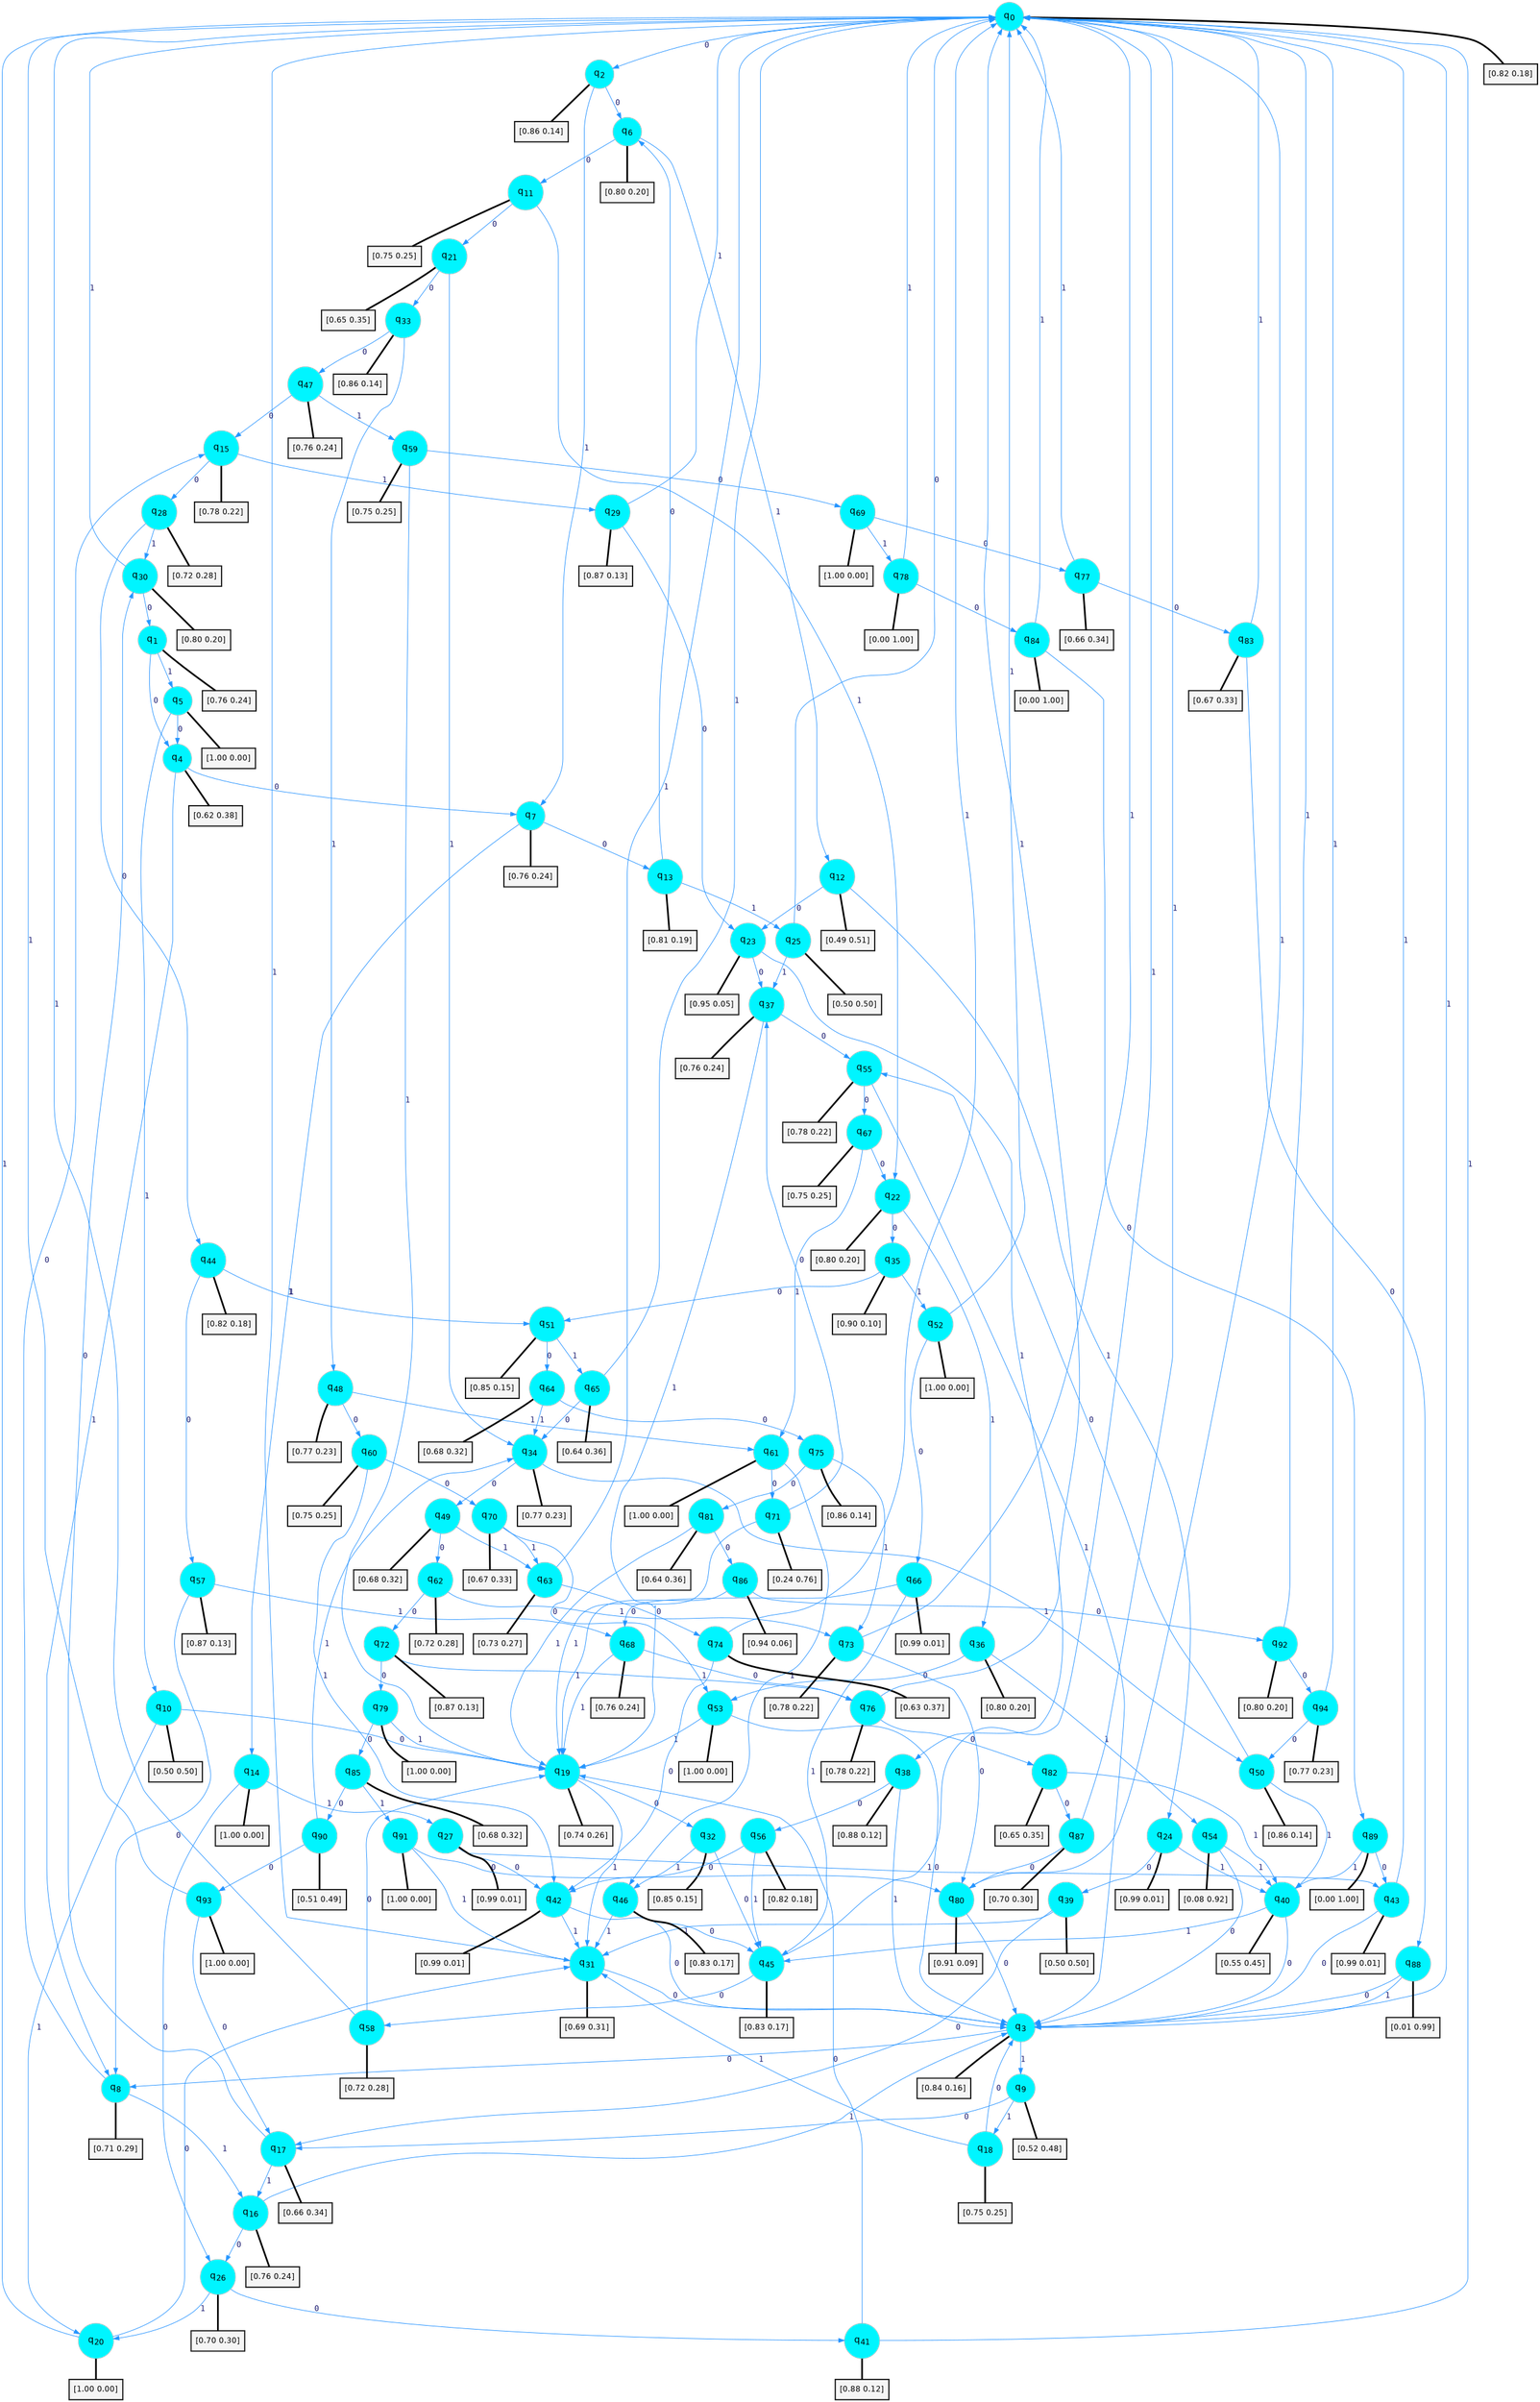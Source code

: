 digraph G {
graph [
bgcolor=transparent, dpi=300, rankdir=TD, size="40,25"];
node [
color=gray, fillcolor=turquoise1, fontcolor=black, fontname=Helvetica, fontsize=16, fontweight=bold, shape=circle, style=filled];
edge [
arrowsize=1, color=dodgerblue1, fontcolor=midnightblue, fontname=courier, fontweight=bold, penwidth=1, style=solid, weight=20];
0[label=<q<SUB>0</SUB>>];
1[label=<q<SUB>1</SUB>>];
2[label=<q<SUB>2</SUB>>];
3[label=<q<SUB>3</SUB>>];
4[label=<q<SUB>4</SUB>>];
5[label=<q<SUB>5</SUB>>];
6[label=<q<SUB>6</SUB>>];
7[label=<q<SUB>7</SUB>>];
8[label=<q<SUB>8</SUB>>];
9[label=<q<SUB>9</SUB>>];
10[label=<q<SUB>10</SUB>>];
11[label=<q<SUB>11</SUB>>];
12[label=<q<SUB>12</SUB>>];
13[label=<q<SUB>13</SUB>>];
14[label=<q<SUB>14</SUB>>];
15[label=<q<SUB>15</SUB>>];
16[label=<q<SUB>16</SUB>>];
17[label=<q<SUB>17</SUB>>];
18[label=<q<SUB>18</SUB>>];
19[label=<q<SUB>19</SUB>>];
20[label=<q<SUB>20</SUB>>];
21[label=<q<SUB>21</SUB>>];
22[label=<q<SUB>22</SUB>>];
23[label=<q<SUB>23</SUB>>];
24[label=<q<SUB>24</SUB>>];
25[label=<q<SUB>25</SUB>>];
26[label=<q<SUB>26</SUB>>];
27[label=<q<SUB>27</SUB>>];
28[label=<q<SUB>28</SUB>>];
29[label=<q<SUB>29</SUB>>];
30[label=<q<SUB>30</SUB>>];
31[label=<q<SUB>31</SUB>>];
32[label=<q<SUB>32</SUB>>];
33[label=<q<SUB>33</SUB>>];
34[label=<q<SUB>34</SUB>>];
35[label=<q<SUB>35</SUB>>];
36[label=<q<SUB>36</SUB>>];
37[label=<q<SUB>37</SUB>>];
38[label=<q<SUB>38</SUB>>];
39[label=<q<SUB>39</SUB>>];
40[label=<q<SUB>40</SUB>>];
41[label=<q<SUB>41</SUB>>];
42[label=<q<SUB>42</SUB>>];
43[label=<q<SUB>43</SUB>>];
44[label=<q<SUB>44</SUB>>];
45[label=<q<SUB>45</SUB>>];
46[label=<q<SUB>46</SUB>>];
47[label=<q<SUB>47</SUB>>];
48[label=<q<SUB>48</SUB>>];
49[label=<q<SUB>49</SUB>>];
50[label=<q<SUB>50</SUB>>];
51[label=<q<SUB>51</SUB>>];
52[label=<q<SUB>52</SUB>>];
53[label=<q<SUB>53</SUB>>];
54[label=<q<SUB>54</SUB>>];
55[label=<q<SUB>55</SUB>>];
56[label=<q<SUB>56</SUB>>];
57[label=<q<SUB>57</SUB>>];
58[label=<q<SUB>58</SUB>>];
59[label=<q<SUB>59</SUB>>];
60[label=<q<SUB>60</SUB>>];
61[label=<q<SUB>61</SUB>>];
62[label=<q<SUB>62</SUB>>];
63[label=<q<SUB>63</SUB>>];
64[label=<q<SUB>64</SUB>>];
65[label=<q<SUB>65</SUB>>];
66[label=<q<SUB>66</SUB>>];
67[label=<q<SUB>67</SUB>>];
68[label=<q<SUB>68</SUB>>];
69[label=<q<SUB>69</SUB>>];
70[label=<q<SUB>70</SUB>>];
71[label=<q<SUB>71</SUB>>];
72[label=<q<SUB>72</SUB>>];
73[label=<q<SUB>73</SUB>>];
74[label=<q<SUB>74</SUB>>];
75[label=<q<SUB>75</SUB>>];
76[label=<q<SUB>76</SUB>>];
77[label=<q<SUB>77</SUB>>];
78[label=<q<SUB>78</SUB>>];
79[label=<q<SUB>79</SUB>>];
80[label=<q<SUB>80</SUB>>];
81[label=<q<SUB>81</SUB>>];
82[label=<q<SUB>82</SUB>>];
83[label=<q<SUB>83</SUB>>];
84[label=<q<SUB>84</SUB>>];
85[label=<q<SUB>85</SUB>>];
86[label=<q<SUB>86</SUB>>];
87[label=<q<SUB>87</SUB>>];
88[label=<q<SUB>88</SUB>>];
89[label=<q<SUB>89</SUB>>];
90[label=<q<SUB>90</SUB>>];
91[label=<q<SUB>91</SUB>>];
92[label=<q<SUB>92</SUB>>];
93[label=<q<SUB>93</SUB>>];
94[label=<q<SUB>94</SUB>>];
95[label="[0.82 0.18]", shape=box,fontcolor=black, fontname=Helvetica, fontsize=14, penwidth=2, fillcolor=whitesmoke,color=black];
96[label="[0.76 0.24]", shape=box,fontcolor=black, fontname=Helvetica, fontsize=14, penwidth=2, fillcolor=whitesmoke,color=black];
97[label="[0.86 0.14]", shape=box,fontcolor=black, fontname=Helvetica, fontsize=14, penwidth=2, fillcolor=whitesmoke,color=black];
98[label="[0.84 0.16]", shape=box,fontcolor=black, fontname=Helvetica, fontsize=14, penwidth=2, fillcolor=whitesmoke,color=black];
99[label="[0.62 0.38]", shape=box,fontcolor=black, fontname=Helvetica, fontsize=14, penwidth=2, fillcolor=whitesmoke,color=black];
100[label="[1.00 0.00]", shape=box,fontcolor=black, fontname=Helvetica, fontsize=14, penwidth=2, fillcolor=whitesmoke,color=black];
101[label="[0.80 0.20]", shape=box,fontcolor=black, fontname=Helvetica, fontsize=14, penwidth=2, fillcolor=whitesmoke,color=black];
102[label="[0.76 0.24]", shape=box,fontcolor=black, fontname=Helvetica, fontsize=14, penwidth=2, fillcolor=whitesmoke,color=black];
103[label="[0.71 0.29]", shape=box,fontcolor=black, fontname=Helvetica, fontsize=14, penwidth=2, fillcolor=whitesmoke,color=black];
104[label="[0.52 0.48]", shape=box,fontcolor=black, fontname=Helvetica, fontsize=14, penwidth=2, fillcolor=whitesmoke,color=black];
105[label="[0.50 0.50]", shape=box,fontcolor=black, fontname=Helvetica, fontsize=14, penwidth=2, fillcolor=whitesmoke,color=black];
106[label="[0.75 0.25]", shape=box,fontcolor=black, fontname=Helvetica, fontsize=14, penwidth=2, fillcolor=whitesmoke,color=black];
107[label="[0.49 0.51]", shape=box,fontcolor=black, fontname=Helvetica, fontsize=14, penwidth=2, fillcolor=whitesmoke,color=black];
108[label="[0.81 0.19]", shape=box,fontcolor=black, fontname=Helvetica, fontsize=14, penwidth=2, fillcolor=whitesmoke,color=black];
109[label="[1.00 0.00]", shape=box,fontcolor=black, fontname=Helvetica, fontsize=14, penwidth=2, fillcolor=whitesmoke,color=black];
110[label="[0.78 0.22]", shape=box,fontcolor=black, fontname=Helvetica, fontsize=14, penwidth=2, fillcolor=whitesmoke,color=black];
111[label="[0.76 0.24]", shape=box,fontcolor=black, fontname=Helvetica, fontsize=14, penwidth=2, fillcolor=whitesmoke,color=black];
112[label="[0.66 0.34]", shape=box,fontcolor=black, fontname=Helvetica, fontsize=14, penwidth=2, fillcolor=whitesmoke,color=black];
113[label="[0.75 0.25]", shape=box,fontcolor=black, fontname=Helvetica, fontsize=14, penwidth=2, fillcolor=whitesmoke,color=black];
114[label="[0.74 0.26]", shape=box,fontcolor=black, fontname=Helvetica, fontsize=14, penwidth=2, fillcolor=whitesmoke,color=black];
115[label="[1.00 0.00]", shape=box,fontcolor=black, fontname=Helvetica, fontsize=14, penwidth=2, fillcolor=whitesmoke,color=black];
116[label="[0.65 0.35]", shape=box,fontcolor=black, fontname=Helvetica, fontsize=14, penwidth=2, fillcolor=whitesmoke,color=black];
117[label="[0.80 0.20]", shape=box,fontcolor=black, fontname=Helvetica, fontsize=14, penwidth=2, fillcolor=whitesmoke,color=black];
118[label="[0.95 0.05]", shape=box,fontcolor=black, fontname=Helvetica, fontsize=14, penwidth=2, fillcolor=whitesmoke,color=black];
119[label="[0.99 0.01]", shape=box,fontcolor=black, fontname=Helvetica, fontsize=14, penwidth=2, fillcolor=whitesmoke,color=black];
120[label="[0.50 0.50]", shape=box,fontcolor=black, fontname=Helvetica, fontsize=14, penwidth=2, fillcolor=whitesmoke,color=black];
121[label="[0.70 0.30]", shape=box,fontcolor=black, fontname=Helvetica, fontsize=14, penwidth=2, fillcolor=whitesmoke,color=black];
122[label="[0.99 0.01]", shape=box,fontcolor=black, fontname=Helvetica, fontsize=14, penwidth=2, fillcolor=whitesmoke,color=black];
123[label="[0.72 0.28]", shape=box,fontcolor=black, fontname=Helvetica, fontsize=14, penwidth=2, fillcolor=whitesmoke,color=black];
124[label="[0.87 0.13]", shape=box,fontcolor=black, fontname=Helvetica, fontsize=14, penwidth=2, fillcolor=whitesmoke,color=black];
125[label="[0.80 0.20]", shape=box,fontcolor=black, fontname=Helvetica, fontsize=14, penwidth=2, fillcolor=whitesmoke,color=black];
126[label="[0.69 0.31]", shape=box,fontcolor=black, fontname=Helvetica, fontsize=14, penwidth=2, fillcolor=whitesmoke,color=black];
127[label="[0.85 0.15]", shape=box,fontcolor=black, fontname=Helvetica, fontsize=14, penwidth=2, fillcolor=whitesmoke,color=black];
128[label="[0.86 0.14]", shape=box,fontcolor=black, fontname=Helvetica, fontsize=14, penwidth=2, fillcolor=whitesmoke,color=black];
129[label="[0.77 0.23]", shape=box,fontcolor=black, fontname=Helvetica, fontsize=14, penwidth=2, fillcolor=whitesmoke,color=black];
130[label="[0.90 0.10]", shape=box,fontcolor=black, fontname=Helvetica, fontsize=14, penwidth=2, fillcolor=whitesmoke,color=black];
131[label="[0.80 0.20]", shape=box,fontcolor=black, fontname=Helvetica, fontsize=14, penwidth=2, fillcolor=whitesmoke,color=black];
132[label="[0.76 0.24]", shape=box,fontcolor=black, fontname=Helvetica, fontsize=14, penwidth=2, fillcolor=whitesmoke,color=black];
133[label="[0.88 0.12]", shape=box,fontcolor=black, fontname=Helvetica, fontsize=14, penwidth=2, fillcolor=whitesmoke,color=black];
134[label="[0.50 0.50]", shape=box,fontcolor=black, fontname=Helvetica, fontsize=14, penwidth=2, fillcolor=whitesmoke,color=black];
135[label="[0.55 0.45]", shape=box,fontcolor=black, fontname=Helvetica, fontsize=14, penwidth=2, fillcolor=whitesmoke,color=black];
136[label="[0.88 0.12]", shape=box,fontcolor=black, fontname=Helvetica, fontsize=14, penwidth=2, fillcolor=whitesmoke,color=black];
137[label="[0.99 0.01]", shape=box,fontcolor=black, fontname=Helvetica, fontsize=14, penwidth=2, fillcolor=whitesmoke,color=black];
138[label="[0.99 0.01]", shape=box,fontcolor=black, fontname=Helvetica, fontsize=14, penwidth=2, fillcolor=whitesmoke,color=black];
139[label="[0.82 0.18]", shape=box,fontcolor=black, fontname=Helvetica, fontsize=14, penwidth=2, fillcolor=whitesmoke,color=black];
140[label="[0.83 0.17]", shape=box,fontcolor=black, fontname=Helvetica, fontsize=14, penwidth=2, fillcolor=whitesmoke,color=black];
141[label="[0.83 0.17]", shape=box,fontcolor=black, fontname=Helvetica, fontsize=14, penwidth=2, fillcolor=whitesmoke,color=black];
142[label="[0.76 0.24]", shape=box,fontcolor=black, fontname=Helvetica, fontsize=14, penwidth=2, fillcolor=whitesmoke,color=black];
143[label="[0.77 0.23]", shape=box,fontcolor=black, fontname=Helvetica, fontsize=14, penwidth=2, fillcolor=whitesmoke,color=black];
144[label="[0.68 0.32]", shape=box,fontcolor=black, fontname=Helvetica, fontsize=14, penwidth=2, fillcolor=whitesmoke,color=black];
145[label="[0.86 0.14]", shape=box,fontcolor=black, fontname=Helvetica, fontsize=14, penwidth=2, fillcolor=whitesmoke,color=black];
146[label="[0.85 0.15]", shape=box,fontcolor=black, fontname=Helvetica, fontsize=14, penwidth=2, fillcolor=whitesmoke,color=black];
147[label="[1.00 0.00]", shape=box,fontcolor=black, fontname=Helvetica, fontsize=14, penwidth=2, fillcolor=whitesmoke,color=black];
148[label="[1.00 0.00]", shape=box,fontcolor=black, fontname=Helvetica, fontsize=14, penwidth=2, fillcolor=whitesmoke,color=black];
149[label="[0.08 0.92]", shape=box,fontcolor=black, fontname=Helvetica, fontsize=14, penwidth=2, fillcolor=whitesmoke,color=black];
150[label="[0.78 0.22]", shape=box,fontcolor=black, fontname=Helvetica, fontsize=14, penwidth=2, fillcolor=whitesmoke,color=black];
151[label="[0.82 0.18]", shape=box,fontcolor=black, fontname=Helvetica, fontsize=14, penwidth=2, fillcolor=whitesmoke,color=black];
152[label="[0.87 0.13]", shape=box,fontcolor=black, fontname=Helvetica, fontsize=14, penwidth=2, fillcolor=whitesmoke,color=black];
153[label="[0.72 0.28]", shape=box,fontcolor=black, fontname=Helvetica, fontsize=14, penwidth=2, fillcolor=whitesmoke,color=black];
154[label="[0.75 0.25]", shape=box,fontcolor=black, fontname=Helvetica, fontsize=14, penwidth=2, fillcolor=whitesmoke,color=black];
155[label="[0.75 0.25]", shape=box,fontcolor=black, fontname=Helvetica, fontsize=14, penwidth=2, fillcolor=whitesmoke,color=black];
156[label="[1.00 0.00]", shape=box,fontcolor=black, fontname=Helvetica, fontsize=14, penwidth=2, fillcolor=whitesmoke,color=black];
157[label="[0.72 0.28]", shape=box,fontcolor=black, fontname=Helvetica, fontsize=14, penwidth=2, fillcolor=whitesmoke,color=black];
158[label="[0.73 0.27]", shape=box,fontcolor=black, fontname=Helvetica, fontsize=14, penwidth=2, fillcolor=whitesmoke,color=black];
159[label="[0.68 0.32]", shape=box,fontcolor=black, fontname=Helvetica, fontsize=14, penwidth=2, fillcolor=whitesmoke,color=black];
160[label="[0.64 0.36]", shape=box,fontcolor=black, fontname=Helvetica, fontsize=14, penwidth=2, fillcolor=whitesmoke,color=black];
161[label="[0.99 0.01]", shape=box,fontcolor=black, fontname=Helvetica, fontsize=14, penwidth=2, fillcolor=whitesmoke,color=black];
162[label="[0.75 0.25]", shape=box,fontcolor=black, fontname=Helvetica, fontsize=14, penwidth=2, fillcolor=whitesmoke,color=black];
163[label="[0.76 0.24]", shape=box,fontcolor=black, fontname=Helvetica, fontsize=14, penwidth=2, fillcolor=whitesmoke,color=black];
164[label="[1.00 0.00]", shape=box,fontcolor=black, fontname=Helvetica, fontsize=14, penwidth=2, fillcolor=whitesmoke,color=black];
165[label="[0.67 0.33]", shape=box,fontcolor=black, fontname=Helvetica, fontsize=14, penwidth=2, fillcolor=whitesmoke,color=black];
166[label="[0.24 0.76]", shape=box,fontcolor=black, fontname=Helvetica, fontsize=14, penwidth=2, fillcolor=whitesmoke,color=black];
167[label="[0.87 0.13]", shape=box,fontcolor=black, fontname=Helvetica, fontsize=14, penwidth=2, fillcolor=whitesmoke,color=black];
168[label="[0.78 0.22]", shape=box,fontcolor=black, fontname=Helvetica, fontsize=14, penwidth=2, fillcolor=whitesmoke,color=black];
169[label="[0.63 0.37]", shape=box,fontcolor=black, fontname=Helvetica, fontsize=14, penwidth=2, fillcolor=whitesmoke,color=black];
170[label="[0.86 0.14]", shape=box,fontcolor=black, fontname=Helvetica, fontsize=14, penwidth=2, fillcolor=whitesmoke,color=black];
171[label="[0.78 0.22]", shape=box,fontcolor=black, fontname=Helvetica, fontsize=14, penwidth=2, fillcolor=whitesmoke,color=black];
172[label="[0.66 0.34]", shape=box,fontcolor=black, fontname=Helvetica, fontsize=14, penwidth=2, fillcolor=whitesmoke,color=black];
173[label="[0.00 1.00]", shape=box,fontcolor=black, fontname=Helvetica, fontsize=14, penwidth=2, fillcolor=whitesmoke,color=black];
174[label="[1.00 0.00]", shape=box,fontcolor=black, fontname=Helvetica, fontsize=14, penwidth=2, fillcolor=whitesmoke,color=black];
175[label="[0.91 0.09]", shape=box,fontcolor=black, fontname=Helvetica, fontsize=14, penwidth=2, fillcolor=whitesmoke,color=black];
176[label="[0.64 0.36]", shape=box,fontcolor=black, fontname=Helvetica, fontsize=14, penwidth=2, fillcolor=whitesmoke,color=black];
177[label="[0.65 0.35]", shape=box,fontcolor=black, fontname=Helvetica, fontsize=14, penwidth=2, fillcolor=whitesmoke,color=black];
178[label="[0.67 0.33]", shape=box,fontcolor=black, fontname=Helvetica, fontsize=14, penwidth=2, fillcolor=whitesmoke,color=black];
179[label="[0.00 1.00]", shape=box,fontcolor=black, fontname=Helvetica, fontsize=14, penwidth=2, fillcolor=whitesmoke,color=black];
180[label="[0.68 0.32]", shape=box,fontcolor=black, fontname=Helvetica, fontsize=14, penwidth=2, fillcolor=whitesmoke,color=black];
181[label="[0.94 0.06]", shape=box,fontcolor=black, fontname=Helvetica, fontsize=14, penwidth=2, fillcolor=whitesmoke,color=black];
182[label="[0.70 0.30]", shape=box,fontcolor=black, fontname=Helvetica, fontsize=14, penwidth=2, fillcolor=whitesmoke,color=black];
183[label="[0.01 0.99]", shape=box,fontcolor=black, fontname=Helvetica, fontsize=14, penwidth=2, fillcolor=whitesmoke,color=black];
184[label="[0.00 1.00]", shape=box,fontcolor=black, fontname=Helvetica, fontsize=14, penwidth=2, fillcolor=whitesmoke,color=black];
185[label="[0.51 0.49]", shape=box,fontcolor=black, fontname=Helvetica, fontsize=14, penwidth=2, fillcolor=whitesmoke,color=black];
186[label="[1.00 0.00]", shape=box,fontcolor=black, fontname=Helvetica, fontsize=14, penwidth=2, fillcolor=whitesmoke,color=black];
187[label="[0.80 0.20]", shape=box,fontcolor=black, fontname=Helvetica, fontsize=14, penwidth=2, fillcolor=whitesmoke,color=black];
188[label="[1.00 0.00]", shape=box,fontcolor=black, fontname=Helvetica, fontsize=14, penwidth=2, fillcolor=whitesmoke,color=black];
189[label="[0.77 0.23]", shape=box,fontcolor=black, fontname=Helvetica, fontsize=14, penwidth=2, fillcolor=whitesmoke,color=black];
0->2 [label=0];
0->3 [label=1];
0->95 [arrowhead=none, penwidth=3,color=black];
1->4 [label=0];
1->5 [label=1];
1->96 [arrowhead=none, penwidth=3,color=black];
2->6 [label=0];
2->7 [label=1];
2->97 [arrowhead=none, penwidth=3,color=black];
3->8 [label=0];
3->9 [label=1];
3->98 [arrowhead=none, penwidth=3,color=black];
4->7 [label=0];
4->8 [label=1];
4->99 [arrowhead=none, penwidth=3,color=black];
5->4 [label=0];
5->10 [label=1];
5->100 [arrowhead=none, penwidth=3,color=black];
6->11 [label=0];
6->12 [label=1];
6->101 [arrowhead=none, penwidth=3,color=black];
7->13 [label=0];
7->14 [label=1];
7->102 [arrowhead=none, penwidth=3,color=black];
8->15 [label=0];
8->16 [label=1];
8->103 [arrowhead=none, penwidth=3,color=black];
9->17 [label=0];
9->18 [label=1];
9->104 [arrowhead=none, penwidth=3,color=black];
10->19 [label=0];
10->20 [label=1];
10->105 [arrowhead=none, penwidth=3,color=black];
11->21 [label=0];
11->22 [label=1];
11->106 [arrowhead=none, penwidth=3,color=black];
12->23 [label=0];
12->24 [label=1];
12->107 [arrowhead=none, penwidth=3,color=black];
13->6 [label=0];
13->25 [label=1];
13->108 [arrowhead=none, penwidth=3,color=black];
14->26 [label=0];
14->27 [label=1];
14->109 [arrowhead=none, penwidth=3,color=black];
15->28 [label=0];
15->29 [label=1];
15->110 [arrowhead=none, penwidth=3,color=black];
16->26 [label=0];
16->3 [label=1];
16->111 [arrowhead=none, penwidth=3,color=black];
17->30 [label=0];
17->16 [label=1];
17->112 [arrowhead=none, penwidth=3,color=black];
18->3 [label=0];
18->31 [label=1];
18->113 [arrowhead=none, penwidth=3,color=black];
19->32 [label=0];
19->31 [label=1];
19->114 [arrowhead=none, penwidth=3,color=black];
20->31 [label=0];
20->0 [label=1];
20->115 [arrowhead=none, penwidth=3,color=black];
21->33 [label=0];
21->34 [label=1];
21->116 [arrowhead=none, penwidth=3,color=black];
22->35 [label=0];
22->36 [label=1];
22->117 [arrowhead=none, penwidth=3,color=black];
23->37 [label=0];
23->38 [label=1];
23->118 [arrowhead=none, penwidth=3,color=black];
24->39 [label=0];
24->40 [label=1];
24->119 [arrowhead=none, penwidth=3,color=black];
25->0 [label=0];
25->37 [label=1];
25->120 [arrowhead=none, penwidth=3,color=black];
26->41 [label=0];
26->20 [label=1];
26->121 [arrowhead=none, penwidth=3,color=black];
27->42 [label=0];
27->43 [label=1];
27->122 [arrowhead=none, penwidth=3,color=black];
28->44 [label=0];
28->30 [label=1];
28->123 [arrowhead=none, penwidth=3,color=black];
29->23 [label=0];
29->0 [label=1];
29->124 [arrowhead=none, penwidth=3,color=black];
30->1 [label=0];
30->0 [label=1];
30->125 [arrowhead=none, penwidth=3,color=black];
31->3 [label=0];
31->0 [label=1];
31->126 [arrowhead=none, penwidth=3,color=black];
32->45 [label=0];
32->46 [label=1];
32->127 [arrowhead=none, penwidth=3,color=black];
33->47 [label=0];
33->48 [label=1];
33->128 [arrowhead=none, penwidth=3,color=black];
34->49 [label=0];
34->50 [label=1];
34->129 [arrowhead=none, penwidth=3,color=black];
35->51 [label=0];
35->52 [label=1];
35->130 [arrowhead=none, penwidth=3,color=black];
36->53 [label=0];
36->54 [label=1];
36->131 [arrowhead=none, penwidth=3,color=black];
37->55 [label=0];
37->19 [label=1];
37->132 [arrowhead=none, penwidth=3,color=black];
38->56 [label=0];
38->3 [label=1];
38->133 [arrowhead=none, penwidth=3,color=black];
39->17 [label=0];
39->31 [label=1];
39->134 [arrowhead=none, penwidth=3,color=black];
40->3 [label=0];
40->45 [label=1];
40->135 [arrowhead=none, penwidth=3,color=black];
41->19 [label=0];
41->0 [label=1];
41->136 [arrowhead=none, penwidth=3,color=black];
42->3 [label=0];
42->31 [label=1];
42->137 [arrowhead=none, penwidth=3,color=black];
43->3 [label=0];
43->0 [label=1];
43->138 [arrowhead=none, penwidth=3,color=black];
44->57 [label=0];
44->51 [label=1];
44->139 [arrowhead=none, penwidth=3,color=black];
45->58 [label=0];
45->0 [label=1];
45->140 [arrowhead=none, penwidth=3,color=black];
46->45 [label=0];
46->31 [label=1];
46->141 [arrowhead=none, penwidth=3,color=black];
47->15 [label=0];
47->59 [label=1];
47->142 [arrowhead=none, penwidth=3,color=black];
48->60 [label=0];
48->61 [label=1];
48->143 [arrowhead=none, penwidth=3,color=black];
49->62 [label=0];
49->63 [label=1];
49->144 [arrowhead=none, penwidth=3,color=black];
50->55 [label=0];
50->40 [label=1];
50->145 [arrowhead=none, penwidth=3,color=black];
51->64 [label=0];
51->65 [label=1];
51->146 [arrowhead=none, penwidth=3,color=black];
52->66 [label=0];
52->0 [label=1];
52->147 [arrowhead=none, penwidth=3,color=black];
53->3 [label=0];
53->19 [label=1];
53->148 [arrowhead=none, penwidth=3,color=black];
54->3 [label=0];
54->40 [label=1];
54->149 [arrowhead=none, penwidth=3,color=black];
55->67 [label=0];
55->3 [label=1];
55->150 [arrowhead=none, penwidth=3,color=black];
56->42 [label=0];
56->45 [label=1];
56->151 [arrowhead=none, penwidth=3,color=black];
57->8 [label=0];
57->68 [label=1];
57->152 [arrowhead=none, penwidth=3,color=black];
58->19 [label=0];
58->0 [label=1];
58->153 [arrowhead=none, penwidth=3,color=black];
59->69 [label=0];
59->19 [label=1];
59->154 [arrowhead=none, penwidth=3,color=black];
60->70 [label=0];
60->42 [label=1];
60->155 [arrowhead=none, penwidth=3,color=black];
61->71 [label=0];
61->46 [label=1];
61->156 [arrowhead=none, penwidth=3,color=black];
62->72 [label=0];
62->73 [label=1];
62->157 [arrowhead=none, penwidth=3,color=black];
63->74 [label=0];
63->0 [label=1];
63->158 [arrowhead=none, penwidth=3,color=black];
64->75 [label=0];
64->34 [label=1];
64->159 [arrowhead=none, penwidth=3,color=black];
65->34 [label=0];
65->0 [label=1];
65->160 [arrowhead=none, penwidth=3,color=black];
66->68 [label=0];
66->45 [label=1];
66->161 [arrowhead=none, penwidth=3,color=black];
67->22 [label=0];
67->61 [label=1];
67->162 [arrowhead=none, penwidth=3,color=black];
68->76 [label=0];
68->19 [label=1];
68->163 [arrowhead=none, penwidth=3,color=black];
69->77 [label=0];
69->78 [label=1];
69->164 [arrowhead=none, penwidth=3,color=black];
70->53 [label=0];
70->63 [label=1];
70->165 [arrowhead=none, penwidth=3,color=black];
71->37 [label=0];
71->19 [label=1];
71->166 [arrowhead=none, penwidth=3,color=black];
72->79 [label=0];
72->76 [label=1];
72->167 [arrowhead=none, penwidth=3,color=black];
73->80 [label=0];
73->0 [label=1];
73->168 [arrowhead=none, penwidth=3,color=black];
74->42 [label=0];
74->0 [label=1];
74->169 [arrowhead=none, penwidth=3,color=black];
75->81 [label=0];
75->73 [label=1];
75->170 [arrowhead=none, penwidth=3,color=black];
76->82 [label=0];
76->0 [label=1];
76->171 [arrowhead=none, penwidth=3,color=black];
77->83 [label=0];
77->0 [label=1];
77->172 [arrowhead=none, penwidth=3,color=black];
78->84 [label=0];
78->0 [label=1];
78->173 [arrowhead=none, penwidth=3,color=black];
79->85 [label=0];
79->19 [label=1];
79->174 [arrowhead=none, penwidth=3,color=black];
80->3 [label=0];
80->0 [label=1];
80->175 [arrowhead=none, penwidth=3,color=black];
81->86 [label=0];
81->19 [label=1];
81->176 [arrowhead=none, penwidth=3,color=black];
82->87 [label=0];
82->40 [label=1];
82->177 [arrowhead=none, penwidth=3,color=black];
83->88 [label=0];
83->0 [label=1];
83->178 [arrowhead=none, penwidth=3,color=black];
84->89 [label=0];
84->0 [label=1];
84->179 [arrowhead=none, penwidth=3,color=black];
85->90 [label=0];
85->91 [label=1];
85->180 [arrowhead=none, penwidth=3,color=black];
86->92 [label=0];
86->19 [label=1];
86->181 [arrowhead=none, penwidth=3,color=black];
87->80 [label=0];
87->0 [label=1];
87->182 [arrowhead=none, penwidth=3,color=black];
88->3 [label=0];
88->3 [label=1];
88->183 [arrowhead=none, penwidth=3,color=black];
89->43 [label=0];
89->40 [label=1];
89->184 [arrowhead=none, penwidth=3,color=black];
90->93 [label=0];
90->34 [label=1];
90->185 [arrowhead=none, penwidth=3,color=black];
91->80 [label=0];
91->31 [label=1];
91->186 [arrowhead=none, penwidth=3,color=black];
92->94 [label=0];
92->0 [label=1];
92->187 [arrowhead=none, penwidth=3,color=black];
93->17 [label=0];
93->0 [label=1];
93->188 [arrowhead=none, penwidth=3,color=black];
94->50 [label=0];
94->0 [label=1];
94->189 [arrowhead=none, penwidth=3,color=black];
}
